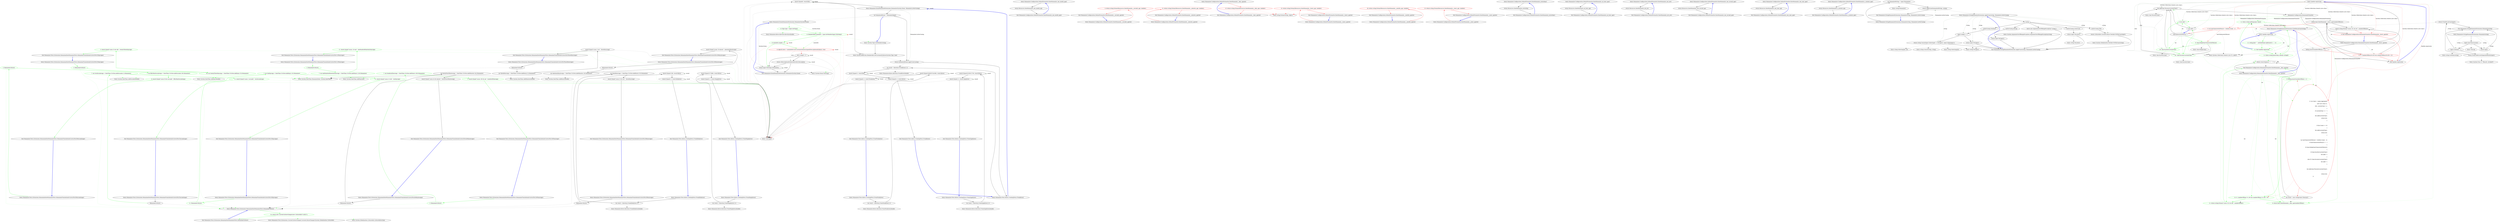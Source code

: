 digraph  {
d27 [cluster="Humanizer.Tests.Extensions.RomanianDateHumanizeTests.RomanianTranslationIsCorrectFor2SecondsAgo()", color=green, community=0, label="7: var twoSecondsAgo = DateTime.UtcNow.AddSeconds(-2).Humanize()", span="58-58"];
d26 [cluster="Humanizer.Tests.Extensions.RomanianDateHumanizeTests.RomanianTranslationIsCorrectFor2SecondsAgo()", label="RomanianCulture()", span="56-56"];
d28 [cluster="Humanizer.Tests.Extensions.RomanianDateHumanizeTests.RomanianTranslationIsCorrectFor2SecondsAgo()", color=green, community=0, label="11: Assert.Equal(''acum 2 secunde'', twoSecondsAgo)", span="60-60"];
d30 [cluster="System.DateTime.AddSeconds(double)", label="Entry System.DateTime.AddSeconds(double)", span="0-0"];
d7 [cluster="System.DateTime.Humanize(bool, System.DateTime?)", label="Entry System.DateTime.Humanize(bool, System.DateTime?)", span="21-21"];
d29 [cluster="Humanizer.Tests.Extensions.RomanianDateHumanizeTests.RomanianTranslationIsCorrectFor2SecondsAgo()", label="Exit Humanizer.Tests.Extensions.RomanianDateHumanizeTests.RomanianTranslationIsCorrectFor2SecondsAgo()", span="54-54"];
d8 [cluster="Unk.Equal", label="Entry Unk.Equal", span=""];
d32 [cluster="Humanizer.Tests.Extensions.RomanianDateHumanizeTests.RomanianTranslationIsCorrectFor59SecondsAgo()", color=green, community=0, label="2: RomanianCulture()", span="67-67"];
d31 [cluster="Humanizer.Tests.Extensions.RomanianDateHumanizeTests.RomanianTranslationIsCorrectFor59SecondsAgo()", label="Entry Humanizer.Tests.Extensions.RomanianDateHumanizeTests.RomanianTranslationIsCorrectFor59SecondsAgo()", span="65-65"];
d33 [cluster="Humanizer.Tests.Extensions.RomanianDateHumanizeTests.RomanianTranslationIsCorrectFor59SecondsAgo()", color=green, community=0, label="7: var fiftyNineSecondsAgo = DateTime.UtcNow.AddSeconds(-59).Humanize()", span="69-69"];
d5 [cluster="Humanizer.Tests.Extensions.RomanianDateHumanizeTests.RomanianCulture()", label="Entry Humanizer.Tests.Extensions.RomanianDateHumanizeTests.RomanianCulture()", span="119-119"];
d34 [cluster="Humanizer.Tests.Extensions.RomanianDateHumanizeTests.RomanianTranslationIsCorrectFor59SecondsAgo()", color=green, community=0, label="6: Assert.Equal(''acum 59 de secunde'', fiftyNineSecondsAgo)", span="71-71"];
d35 [cluster="Humanizer.Tests.Extensions.RomanianDateHumanizeTests.RomanianTranslationIsCorrectFor59SecondsAgo()", label="Exit Humanizer.Tests.Extensions.RomanianDateHumanizeTests.RomanianTranslationIsCorrectFor59SecondsAgo()", span="65-65"];
d37 [cluster="Humanizer.Tests.Extensions.RomanianDateHumanizeTests.RomanianTranslationIsCorrectFor10DaysAgo()", color=green, community=0, label="11: RomanianCulture()", span="78-78"];
d36 [cluster="Humanizer.Tests.Extensions.RomanianDateHumanizeTests.RomanianTranslationIsCorrectFor10DaysAgo()", label="Entry Humanizer.Tests.Extensions.RomanianDateHumanizeTests.RomanianTranslationIsCorrectFor10DaysAgo()", span="76-76"];
d38 [cluster="Humanizer.Tests.Extensions.RomanianDateHumanizeTests.RomanianTranslationIsCorrectFor10DaysAgo()", color=green, community=0, label="7: var tenDaysAgo = DateTime.UtcNow.AddDays(-10).Humanize()", span="80-80"];
d39 [cluster="Humanizer.Tests.Extensions.RomanianDateHumanizeTests.RomanianTranslationIsCorrectFor10DaysAgo()", color=green, community=0, label="11: Assert.Equal(''acum 10 zile'', tenDaysAgo)", span="82-82"];
d41 [cluster="System.DateTime.AddDays(double)", label="Entry System.DateTime.AddDays(double)", span="0-0"];
d40 [cluster="Humanizer.Tests.Extensions.RomanianDateHumanizeTests.RomanianTranslationIsCorrectFor10DaysAgo()", label="Exit Humanizer.Tests.Extensions.RomanianDateHumanizeTests.RomanianTranslationIsCorrectFor10DaysAgo()", span="76-76"];
d43 [cluster="Humanizer.Tests.Extensions.RomanianDateHumanizeTests.RomanianTranslationIsCorrectFor23DaysAgo()", color=green, community=0, label="2: RomanianCulture()", span="89-89"];
d42 [cluster="Humanizer.Tests.Extensions.RomanianDateHumanizeTests.RomanianTranslationIsCorrectFor23DaysAgo()", label="Entry Humanizer.Tests.Extensions.RomanianDateHumanizeTests.RomanianTranslationIsCorrectFor23DaysAgo()", span="87-87"];
d44 [cluster="Humanizer.Tests.Extensions.RomanianDateHumanizeTests.RomanianTranslationIsCorrectFor23DaysAgo()", color=green, community=0, label="16: var twentyThreeDaysAgo = DateTime.UtcNow.AddDays(-23).Humanize()", span="91-91"];
d45 [cluster="Humanizer.Tests.Extensions.RomanianDateHumanizeTests.RomanianTranslationIsCorrectFor23DaysAgo()", color=green, community=0, label="2: Assert.Equal(''acum 23 de zile'', twentyThreeDaysAgo)", span="93-93"];
d46 [cluster="Humanizer.Tests.Extensions.RomanianDateHumanizeTests.RomanianTranslationIsCorrectFor23DaysAgo()", label="Exit Humanizer.Tests.Extensions.RomanianDateHumanizeTests.RomanianTranslationIsCorrectFor23DaysAgo()", span="87-87"];
d48 [cluster="Humanizer.Tests.Extensions.RomanianDateHumanizeTests.RomanianTranslationIsCorrectFor119YearsAgo()", color=green, community=0, label="2: RomanianCulture()", span="100-100"];
d47 [cluster="Humanizer.Tests.Extensions.RomanianDateHumanizeTests.RomanianTranslationIsCorrectFor119YearsAgo()", label="Entry Humanizer.Tests.Extensions.RomanianDateHumanizeTests.RomanianTranslationIsCorrectFor119YearsAgo()", span="98-98"];
d49 [cluster="Humanizer.Tests.Extensions.RomanianDateHumanizeTests.RomanianTranslationIsCorrectFor119YearsAgo()", color=green, community=0, label="7: var oneHundredNineteenYearsAgo = DateTime.UtcNow.AddYears(-119).Humanize()", span="102-102"];
d50 [cluster="Humanizer.Tests.Extensions.RomanianDateHumanizeTests.RomanianTranslationIsCorrectFor119YearsAgo()", color=green, community=0, label="11: Assert.Equal(''acum 119 ani'', oneHundredNineteenYearsAgo)", span="104-104"];
d52 [cluster="System.DateTime.AddYears(int)", label="Entry System.DateTime.AddYears(int)", span="0-0"];
d51 [cluster="Humanizer.Tests.Extensions.RomanianDateHumanizeTests.RomanianTranslationIsCorrectFor119YearsAgo()", label="Exit Humanizer.Tests.Extensions.RomanianDateHumanizeTests.RomanianTranslationIsCorrectFor119YearsAgo()", span="98-98"];
d54 [cluster="Humanizer.Tests.Extensions.RomanianDateHumanizeTests.RomanianTranslationIsCorrectFor100YearsAgo()", color=green, community=0, label="2: RomanianCulture()", span="111-111"];
d53 [cluster="Humanizer.Tests.Extensions.RomanianDateHumanizeTests.RomanianTranslationIsCorrectFor100YearsAgo()", label="Entry Humanizer.Tests.Extensions.RomanianDateHumanizeTests.RomanianTranslationIsCorrectFor100YearsAgo()", span="109-109"];
d55 [cluster="Humanizer.Tests.Extensions.RomanianDateHumanizeTests.RomanianTranslationIsCorrectFor100YearsAgo()", color=green, community=0, label="7: var hunderedYearsAgo = DateTime.UtcNow.AddYears(-100).Humanize()", span="113-113"];
d56 [cluster="Humanizer.Tests.Extensions.RomanianDateHumanizeTests.RomanianTranslationIsCorrectFor100YearsAgo()", color=green, community=0, label="2: Assert.Equal(''acum 100 de ani'', hunderedYearsAgo)", span="115-115"];
d57 [cluster="Humanizer.Tests.Extensions.RomanianDateHumanizeTests.RomanianTranslationIsCorrectFor100YearsAgo()", label="Exit Humanizer.Tests.Extensions.RomanianDateHumanizeTests.RomanianTranslationIsCorrectFor100YearsAgo()", span="109-109"];
d58 [cluster="Humanizer.Tests.Extensions.RomanianDateHumanizeTests.RomanianCulture()", color=green, community=0, label="14: return new CurrentCultureChanger(new CultureInfo(''ro-RO''));", span="121-121"];
d59 [cluster="Humanizer.Tests.Extensions.RomanianDateHumanizeTests.RomanianCulture()", label="Exit Humanizer.Tests.Extensions.RomanianDateHumanizeTests.RomanianCulture()", span="119-119"];
d60 [cluster="Humanizer.Tests.Extensions.CurrentCultureChanger.CurrentCultureChanger(System.Globalization.CultureInfo)", label="Entry Humanizer.Tests.Extensions.CurrentCultureChanger.CurrentCultureChanger(System.Globalization.CultureInfo)", span="14-14"];
d61 [cluster="System.Globalization.CultureInfo.CultureInfo(string)", label="Entry System.Globalization.CultureInfo.CultureInfo(string)", span="0-0"];
d25 [cluster="Humanizer.Tests.Extensions.RomanianDateHumanizeTests.RomanianTranslationIsCorrectFor2SecondsAgo()", label="Entry Humanizer.Tests.Extensions.RomanianDateHumanizeTests.RomanianTranslationIsCorrectFor2SecondsAgo()", span="54-54"];
d2 [cluster="Humanizer.Tests.Extensions.RomanianDateHumanizeTests.RomanianTranslationIsCorrectForThreeHoursAgo()", label="var threeHoursAgo = DateTime.UtcNow.AddHours(-3).Humanize()", span="14-14"];
d11 [cluster="Humanizer.Tests.Extensions.RomanianDateHumanizeTests.RomanianTranslationIsCorrectFor20HoursAgo()", label="var threeHoursAgo = DateTime.UtcNow.AddHours(-20).Humanize()", span="25-25"];
d16 [cluster="Humanizer.Tests.Extensions.RomanianDateHumanizeTests.RomanianTranslationIsCorrectFor19MinutesAgo()", label="var nineteenMinutesAgo = DateTime.UtcNow.AddMinutes(-19).Humanize()", span="36-36"];
d22 [cluster="Humanizer.Tests.Extensions.RomanianDateHumanizeTests.RomanianTranslationIsCorrectFor44MinutesAgo()", label="var fourtyFourMinutesAgo = DateTime.UtcNow.AddMinutes(-44).Humanize()", span="47-47"];
d3 [cluster="Humanizer.Tests.Extensions.RomanianDateHumanizeTests.RomanianTranslationIsCorrectForThreeHoursAgo()", label="Assert.Equal(''acum 3 ore'', threeHoursAgo)", span="16-16"];
d12 [cluster="Humanizer.Tests.Extensions.RomanianDateHumanizeTests.RomanianTranslationIsCorrectFor20HoursAgo()", label="Assert.Equal(''acum 20 de ore'', threeHoursAgo)", span="27-27"];
d17 [cluster="Humanizer.Tests.Extensions.RomanianDateHumanizeTests.RomanianTranslationIsCorrectFor19MinutesAgo()", label="Assert.Equal(''acum 19 minute'', nineteenMinutesAgo)", span="38-38"];
d23 [cluster="Humanizer.Tests.Extensions.RomanianDateHumanizeTests.RomanianTranslationIsCorrectFor44MinutesAgo()", label="Assert.Equal(''acum 44 de minute'', fourtyFourMinutesAgo)", span="49-49"];
d1 [cluster="Humanizer.Tests.Extensions.RomanianDateHumanizeTests.RomanianTranslationIsCorrectForThreeHoursAgo()", label="RomanianCulture()", span="12-12"];
d10 [cluster="Humanizer.Tests.Extensions.RomanianDateHumanizeTests.RomanianTranslationIsCorrectFor20HoursAgo()", label="RomanianCulture()", span="23-23"];
d15 [cluster="Humanizer.Tests.Extensions.RomanianDateHumanizeTests.RomanianTranslationIsCorrectFor19MinutesAgo()", label="RomanianCulture()", span="34-34"];
d21 [cluster="Humanizer.Tests.Extensions.RomanianDateHumanizeTests.RomanianTranslationIsCorrectFor44MinutesAgo()", label="RomanianCulture()", span="45-45"];
d6 [cluster="System.DateTime.AddHours(double)", label="Entry System.DateTime.AddHours(double)", span="0-0"];
d19 [cluster="System.DateTime.AddMinutes(double)", label="Entry System.DateTime.AddMinutes(double)", span="0-0"];
d4 [cluster="Humanizer.Tests.Extensions.RomanianDateHumanizeTests.RomanianTranslationIsCorrectForThreeHoursAgo()", label="Exit Humanizer.Tests.Extensions.RomanianDateHumanizeTests.RomanianTranslationIsCorrectForThreeHoursAgo()", span="10-10"];
d13 [cluster="Humanizer.Tests.Extensions.RomanianDateHumanizeTests.RomanianTranslationIsCorrectFor20HoursAgo()", label="Exit Humanizer.Tests.Extensions.RomanianDateHumanizeTests.RomanianTranslationIsCorrectFor20HoursAgo()", span="21-21"];
d18 [cluster="Humanizer.Tests.Extensions.RomanianDateHumanizeTests.RomanianTranslationIsCorrectFor19MinutesAgo()", label="Exit Humanizer.Tests.Extensions.RomanianDateHumanizeTests.RomanianTranslationIsCorrectFor19MinutesAgo()", span="32-32"];
d24 [cluster="Humanizer.Tests.Extensions.RomanianDateHumanizeTests.RomanianTranslationIsCorrectFor44MinutesAgo()", label="Exit Humanizer.Tests.Extensions.RomanianDateHumanizeTests.RomanianTranslationIsCorrectFor44MinutesAgo()", span="43-43"];
d0 [cluster="Humanizer.Tests.Extensions.RomanianDateHumanizeTests.RomanianTranslationIsCorrectForThreeHoursAgo()", label="Entry Humanizer.Tests.Extensions.RomanianDateHumanizeTests.RomanianTranslationIsCorrectForThreeHoursAgo()", span="10-10"];
d9 [cluster="Humanizer.Tests.Extensions.RomanianDateHumanizeTests.RomanianTranslationIsCorrectFor20HoursAgo()", label="Entry Humanizer.Tests.Extensions.RomanianDateHumanizeTests.RomanianTranslationIsCorrectFor20HoursAgo()", span="21-21"];
d14 [cluster="Humanizer.Tests.Extensions.RomanianDateHumanizeTests.RomanianTranslationIsCorrectFor19MinutesAgo()", label="Entry Humanizer.Tests.Extensions.RomanianDateHumanizeTests.RomanianTranslationIsCorrectFor19MinutesAgo()", span="32-32"];
d20 [cluster="Humanizer.Tests.Extensions.RomanianDateHumanizeTests.RomanianTranslationIsCorrectFor44MinutesAgo()", label="Entry Humanizer.Tests.Extensions.RomanianDateHumanizeTests.RomanianTranslationIsCorrectFor44MinutesAgo()", span="43-43"];
m0_28 [cluster="Humanizer.Configuration.DefaultFormatter.DateHumanize_one_month_ago()", file="DefaultFormatter.cs", label="Entry Humanizer.Configuration.DefaultFormatter.DateHumanize_one_month_ago()", span="51-51"];
m0_29 [cluster="Humanizer.Configuration.DefaultFormatter.DateHumanize_one_month_ago()", file="DefaultFormatter.cs", label="return Resources.DateHumanize_one_month_ago;", span="53-53"];
m0_30 [cluster="Humanizer.Configuration.DefaultFormatter.DateHumanize_one_month_ago()", file="DefaultFormatter.cs", label="Exit Humanizer.Configuration.DefaultFormatter.DateHumanize_one_month_ago()", span="51-51"];
m0_0 [cluster="Humanizer.Configuration.DefaultFormatter.DateHumanize__days_ago(int)", file="DefaultFormatter.cs", label="Entry Humanizer.Configuration.DefaultFormatter.DateHumanize__days_ago(int)", span="6-6"];
m0_1 [cluster="Humanizer.Configuration.DefaultFormatter.DateHumanize__days_ago(int)", color=red, community=0, file="DefaultFormatter.cs", label="12: return string.Format(Resources.DateHumanize__days_ago, number);", span="8-8"];
m0_2 [cluster="Humanizer.Configuration.DefaultFormatter.DateHumanize__days_ago(int)", file="DefaultFormatter.cs", label="Exit Humanizer.Configuration.DefaultFormatter.DateHumanize__days_ago(int)", span="6-6"];
m0_13 [cluster="Humanizer.Configuration.DefaultFormatter.DateHumanize__seconds_ago(int)", file="DefaultFormatter.cs", label="Entry Humanizer.Configuration.DefaultFormatter.DateHumanize__seconds_ago(int)", span="26-26"];
m0_14 [cluster="Humanizer.Configuration.DefaultFormatter.DateHumanize__seconds_ago(int)", color=red, community=0, file="DefaultFormatter.cs", label="3: return string.Format(Resources.DateHumanize__seconds_ago, number);", span="28-28"];
m0_15 [cluster="Humanizer.Configuration.DefaultFormatter.DateHumanize__seconds_ago(int)", file="DefaultFormatter.cs", label="Exit Humanizer.Configuration.DefaultFormatter.DateHumanize__seconds_ago(int)", span="26-26"];
m0_7 [cluster="Humanizer.Configuration.DefaultFormatter.DateHumanize__minutes_ago(int)", file="DefaultFormatter.cs", label="Entry Humanizer.Configuration.DefaultFormatter.DateHumanize__minutes_ago(int)", span="16-16"];
m0_8 [cluster="Humanizer.Configuration.DefaultFormatter.DateHumanize__minutes_ago(int)", color=red, community=0, file="DefaultFormatter.cs", label="12: return string.Format(Resources.DateHumanize__minutes_ago, number);", span="18-18"];
m0_9 [cluster="Humanizer.Configuration.DefaultFormatter.DateHumanize__minutes_ago(int)", file="DefaultFormatter.cs", label="Exit Humanizer.Configuration.DefaultFormatter.DateHumanize__minutes_ago(int)", span="16-16"];
m0_4 [cluster="Humanizer.Configuration.DefaultFormatter.DateHumanize__hours_ago(int)", file="DefaultFormatter.cs", label="Entry Humanizer.Configuration.DefaultFormatter.DateHumanize__hours_ago(int)", span="11-11"];
m0_5 [cluster="Humanizer.Configuration.DefaultFormatter.DateHumanize__hours_ago(int)", color=red, community=0, file="DefaultFormatter.cs", label="15: return string.Format(Resources.DateHumanize__hours_ago, number);", span="13-13"];
m0_6 [cluster="Humanizer.Configuration.DefaultFormatter.DateHumanize__hours_ago(int)", file="DefaultFormatter.cs", label="Exit Humanizer.Configuration.DefaultFormatter.DateHumanize__hours_ago(int)", span="11-11"];
m0_37 [cluster="Humanizer.Configuration.DefaultFormatter.DateHumanize_yesterday()", file="DefaultFormatter.cs", label="Entry Humanizer.Configuration.DefaultFormatter.DateHumanize_yesterday()", span="66-66"];
m0_38 [cluster="Humanizer.Configuration.DefaultFormatter.DateHumanize_yesterday()", file="DefaultFormatter.cs", label="return Resources.DateHumanize_yesterday;", span="68-68"];
m0_39 [cluster="Humanizer.Configuration.DefaultFormatter.DateHumanize_yesterday()", file="DefaultFormatter.cs", label="Exit Humanizer.Configuration.DefaultFormatter.DateHumanize_yesterday()", span="66-66"];
m0_10 [cluster="Humanizer.Configuration.DefaultFormatter.DateHumanize__months_ago(int)", file="DefaultFormatter.cs", label="Entry Humanizer.Configuration.DefaultFormatter.DateHumanize__months_ago(int)", span="21-21"];
m0_11 [cluster="Humanizer.Configuration.DefaultFormatter.DateHumanize__months_ago(int)", color=red, community=0, file="DefaultFormatter.cs", label="16: return string.Format(Resources.DateHumanize__months_ago, number);", span="23-23"];
m0_12 [cluster="Humanizer.Configuration.DefaultFormatter.DateHumanize__months_ago(int)", file="DefaultFormatter.cs", label="Exit Humanizer.Configuration.DefaultFormatter.DateHumanize__months_ago(int)", span="21-21"];
m0_22 [cluster="Humanizer.Configuration.DefaultFormatter.DateHumanize_an_hour_ago()", file="DefaultFormatter.cs", label="Entry Humanizer.Configuration.DefaultFormatter.DateHumanize_an_hour_ago()", span="41-41"];
m0_23 [cluster="Humanizer.Configuration.DefaultFormatter.DateHumanize_an_hour_ago()", file="DefaultFormatter.cs", label="return Resources.DateHumanize_an_hour_ago;", span="43-43"];
m0_24 [cluster="Humanizer.Configuration.DefaultFormatter.DateHumanize_an_hour_ago()", file="DefaultFormatter.cs", label="Exit Humanizer.Configuration.DefaultFormatter.DateHumanize_an_hour_ago()", span="41-41"];
m0_25 [cluster="Humanizer.Configuration.DefaultFormatter.DateHumanize_not_yet()", file="DefaultFormatter.cs", label="Entry Humanizer.Configuration.DefaultFormatter.DateHumanize_not_yet()", span="46-46"];
m0_26 [cluster="Humanizer.Configuration.DefaultFormatter.DateHumanize_not_yet()", file="DefaultFormatter.cs", label="return Resources.DateHumanize_not_yet;", span="48-48"];
m0_27 [cluster="Humanizer.Configuration.DefaultFormatter.DateHumanize_not_yet()", file="DefaultFormatter.cs", label="Exit Humanizer.Configuration.DefaultFormatter.DateHumanize_not_yet()", span="46-46"];
m0_16 [cluster="Humanizer.Configuration.DefaultFormatter.DateHumanize__years_ago(int)", file="DefaultFormatter.cs", label="Entry Humanizer.Configuration.DefaultFormatter.DateHumanize__years_ago(int)", span="31-31"];
m0_17 [cluster="Humanizer.Configuration.DefaultFormatter.DateHumanize__years_ago(int)", color=red, community=0, file="DefaultFormatter.cs", label="15: return string.Format(Resources.DateHumanize__years_ago, number);", span="33-33"];
m0_18 [cluster="Humanizer.Configuration.DefaultFormatter.DateHumanize__years_ago(int)", file="DefaultFormatter.cs", label="Exit Humanizer.Configuration.DefaultFormatter.DateHumanize__years_ago(int)", span="31-31"];
m0_31 [cluster="Humanizer.Configuration.DefaultFormatter.DateHumanize_one_second_ago()", file="DefaultFormatter.cs", label="Entry Humanizer.Configuration.DefaultFormatter.DateHumanize_one_second_ago()", span="56-56"];
m0_32 [cluster="Humanizer.Configuration.DefaultFormatter.DateHumanize_one_second_ago()", file="DefaultFormatter.cs", label="return Resources.DateHumanize_one_second_ago;", span="58-58"];
m0_33 [cluster="Humanizer.Configuration.DefaultFormatter.DateHumanize_one_second_ago()", file="DefaultFormatter.cs", label="Exit Humanizer.Configuration.DefaultFormatter.DateHumanize_one_second_ago()", span="56-56"];
m0_3 [cluster="string.Format(string, object)", file="DefaultFormatter.cs", label="Entry string.Format(string, object)", span="0-0"];
m0_34 [cluster="Humanizer.Configuration.DefaultFormatter.DateHumanize_one_year_ago()", file="DefaultFormatter.cs", label="Entry Humanizer.Configuration.DefaultFormatter.DateHumanize_one_year_ago()", span="61-61"];
m0_35 [cluster="Humanizer.Configuration.DefaultFormatter.DateHumanize_one_year_ago()", file="DefaultFormatter.cs", label="return Resources.DateHumanize_one_year_ago;", span="63-63"];
m0_36 [cluster="Humanizer.Configuration.DefaultFormatter.DateHumanize_one_year_ago()", file="DefaultFormatter.cs", label="Exit Humanizer.Configuration.DefaultFormatter.DateHumanize_one_year_ago()", span="61-61"];
m0_19 [cluster="Humanizer.Configuration.DefaultFormatter.DateHumanize_a_minute_ago()", file="DefaultFormatter.cs", label="Entry Humanizer.Configuration.DefaultFormatter.DateHumanize_a_minute_ago()", span="36-36"];
m0_20 [cluster="Humanizer.Configuration.DefaultFormatter.DateHumanize_a_minute_ago()", file="DefaultFormatter.cs", label="return Resources.DateHumanize_a_minute_ago;", span="38-38"];
m0_21 [cluster="Humanizer.Configuration.DefaultFormatter.DateHumanize_a_minute_ago()", file="DefaultFormatter.cs", label="Exit Humanizer.Configuration.DefaultFormatter.DateHumanize_a_minute_ago()", span="36-36"];
m1_13 [cluster="Humanizer.Tests.Bytes.CreatingTests.FromBits()", file="IFormatter.cs", label="Assert.Equal(8, result.Bits)", span="25-25"];
m1_23 [cluster="Humanizer.Tests.Bytes.CreatingTests.FromKilobytes()", file="IFormatter.cs", label="Entry Humanizer.Tests.Bytes.CreatingTests.FromKilobytes()", span="39-39"];
m1_24 [cluster="Humanizer.Tests.Bytes.CreatingTests.FromKilobytes()", file="IFormatter.cs", label="var result = ByteSize.FromKilobytes(1.5)", span="41-41"];
m1_25 [cluster="Humanizer.Tests.Bytes.CreatingTests.FromKilobytes()", file="IFormatter.cs", label="Assert.Equal(1536, result.Bytes)", span="43-43"];
m1_26 [cluster="Humanizer.Tests.Bytes.CreatingTests.FromKilobytes()", file="IFormatter.cs", label="Assert.Equal(1.5, result.Kilobytes)", span="44-44"];
m1_27 [cluster="Humanizer.Tests.Bytes.CreatingTests.FromKilobytes()", file="IFormatter.cs", label="Exit Humanizer.Tests.Bytes.CreatingTests.FromKilobytes()", span="39-39"];
m1_16 [cluster="Humanizer.EnumHumanizeExtensions.Humanize(System.Enum, Humanizer.LetterCasing)", file="IFormatter.cs", label="return humanizedEnum.ApplyCase(casing);", span="30-30"];
m1_29 [cluster="Humanizer.Tests.Bytes.CreatingTests.FromMegabytes()", file="IFormatter.cs", label="Entry Humanizer.Tests.Bytes.CreatingTests.FromMegabytes()", span="48-48"];
m1_30 [cluster="Humanizer.Tests.Bytes.CreatingTests.FromMegabytes()", file="IFormatter.cs", label="var result = ByteSize.FromMegabytes(1.5)", span="50-50"];
m1_31 [cluster="Humanizer.Tests.Bytes.CreatingTests.FromMegabytes()", file="IFormatter.cs", label="Assert.Equal(1572864, result.Bytes)", span="52-52"];
m1_32 [cluster="Humanizer.Tests.Bytes.CreatingTests.FromMegabytes()", file="IFormatter.cs", label="Assert.Equal(1.5, result.Megabytes)", span="53-53"];
m1_33 [cluster="Humanizer.Tests.Bytes.CreatingTests.FromMegabytes()", file="IFormatter.cs", label="Exit Humanizer.Tests.Bytes.CreatingTests.FromMegabytes()", span="48-48"];
m1_11 [cluster="System.Type.GetMember(string)", file="IFormatter.cs", label="Entry System.Type.GetMember(string)", span="0-0"];
m1_12 [cluster="System.Reflection.MemberInfo.GetCustomAttributes(System.Type, bool)", file="IFormatter.cs", label="Entry System.Reflection.MemberInfo.GetCustomAttributes(System.Type, bool)", span="0-0"];
m1_14 [cluster="Humanizer.EnumHumanizeExtensions.Humanize(System.Enum, Humanizer.LetterCasing)", file="IFormatter.cs", label="Entry Humanizer.EnumHumanizeExtensions.Humanize(System.Enum, Humanizer.LetterCasing)", span="26-26"];
m1_15 [cluster="Humanizer.EnumHumanizeExtensions.Humanize(System.Enum, Humanizer.LetterCasing)", file="IFormatter.cs", label="var humanizedEnum = Humanize(input)", span="28-28"];
m1_9 [cluster="Humanizer.Bytes.ByteSize.ByteSize(double)", file="IFormatter.cs", label="Entry Humanizer.Bytes.ByteSize.ByteSize(double)", span="80-80"];
m1_0 [cluster="Humanizer.EnumHumanizeExtensions.Humanize(System.Enum)", file="IFormatter.cs", label="Entry Humanizer.EnumHumanizeExtensions.Humanize(System.Enum)", span="8-8"];
m1_1 [cluster="Humanizer.EnumHumanizeExtensions.Humanize(System.Enum)", color=green, community=0, file="IFormatter.cs", label="8: Type type = input.GetType()", span="10-10"];
m1_2 [cluster="Humanizer.EnumHumanizeExtensions.Humanize(System.Enum)", color=green, community=0, file="IFormatter.cs", label="8: MemberInfo[] memInfo = type.GetMember(input.ToString())", span="11-11"];
m1_3 [cluster="Humanizer.EnumHumanizeExtensions.Humanize(System.Enum)", color=green, community=0, file="IFormatter.cs", label="8: memInfo.Length > 0", span="13-13"];
m1_4 [cluster="Humanizer.EnumHumanizeExtensions.Humanize(System.Enum)", color=red, community=0, file="IFormatter.cs", label="8: object[] attrs = memInfo[0].GetCustomAttributes(typeof(DescriptionAttribute), true)", span="15-15"];
m1_5 [cluster="Humanizer.EnumHumanizeExtensions.Humanize(System.Enum)", file="IFormatter.cs", label="attrs.Length > 0", span="17-17"];
m1_6 [cluster="Humanizer.EnumHumanizeExtensions.Humanize(System.Enum)", file="IFormatter.cs", label="return ((DescriptionAttribute)attrs[0]).Description;", span="19-19"];
m1_7 [cluster="Humanizer.EnumHumanizeExtensions.Humanize(System.Enum)", file="IFormatter.cs", label="return input.ToString().Humanize();", span="23-23"];
m1_8 [cluster="Humanizer.EnumHumanizeExtensions.Humanize(System.Enum)", file="IFormatter.cs", label="Exit Humanizer.EnumHumanizeExtensions.Humanize(System.Enum)", span="8-8"];
m1_34 [cluster="Humanizer.Bytes.ByteSize.FromMegabytes(double)", file="IFormatter.cs", label="Entry Humanizer.Bytes.ByteSize.FromMegabytes(double)", span="108-108"];
m1_22 [cluster="Humanizer.Bytes.ByteSize.FromBytes(double)", file="IFormatter.cs", label="Entry Humanizer.Bytes.ByteSize.FromBytes(double)", span="98-98"];
m1_18 [cluster="Humanizer.Tests.Bytes.CreatingTests.FromBytes()", file="IFormatter.cs", label="var result = ByteSize.FromBytes(1.5)", span="32-32"];
m1_10 [cluster="System.Enum.ToString()", file="IFormatter.cs", label="Entry System.Enum.ToString()", span="0-0"];
m1_17 [cluster="Humanizer.Tests.Bytes.CreatingTests.FromBytes()", file="IFormatter.cs", label="Entry Humanizer.Tests.Bytes.CreatingTests.FromBytes()", span="30-30"];
m1_46 [cluster="Humanizer.Bytes.ByteSize.FromTerabytes(double)", file="IFormatter.cs", label="Entry Humanizer.Bytes.ByteSize.FromTerabytes(double)", span="118-118"];
m1_40 [cluster="Humanizer.Bytes.ByteSize.FromGigabytes(double)", file="IFormatter.cs", label="Entry Humanizer.Bytes.ByteSize.FromGigabytes(double)", span="113-113"];
m1_19 [cluster="Humanizer.Tests.Bytes.CreatingTests.FromBytes()", file="IFormatter.cs", label="Assert.Equal(12, result.Bits)", span="34-34"];
m1_20 [cluster="Humanizer.Tests.Bytes.CreatingTests.FromBytes()", file="IFormatter.cs", label="Assert.Equal(1.5, result.Bytes)", span="35-35"];
m1_21 [cluster="Humanizer.Tests.Bytes.CreatingTests.FromBytes()", file="IFormatter.cs", label="Exit Humanizer.Tests.Bytes.CreatingTests.FromBytes()", span="30-30"];
m1_28 [cluster="Humanizer.Bytes.ByteSize.FromKilobytes(double)", file="IFormatter.cs", label="Entry Humanizer.Bytes.ByteSize.FromKilobytes(double)", span="103-103"];
m1_41 [cluster="Humanizer.Tests.Bytes.CreatingTests.FromTerabytes()", file="IFormatter.cs", label="Entry Humanizer.Tests.Bytes.CreatingTests.FromTerabytes()", span="66-66"];
m1_42 [cluster="Humanizer.Tests.Bytes.CreatingTests.FromTerabytes()", file="IFormatter.cs", label="var result = ByteSize.FromTerabytes(1.5)", span="68-68"];
m1_43 [cluster="Humanizer.Tests.Bytes.CreatingTests.FromTerabytes()", file="IFormatter.cs", label="Assert.Equal(1649267441664, result.Bytes)", span="70-70"];
m1_44 [cluster="Humanizer.Tests.Bytes.CreatingTests.FromTerabytes()", file="IFormatter.cs", label="Assert.Equal(1.5, result.Terabytes)", span="71-71"];
m1_45 [cluster="Humanizer.Tests.Bytes.CreatingTests.FromTerabytes()", file="IFormatter.cs", label="Exit Humanizer.Tests.Bytes.CreatingTests.FromTerabytes()", span="66-66"];
m1_35 [cluster="Humanizer.Tests.Bytes.CreatingTests.FromGigabytes()", file="IFormatter.cs", label="Entry Humanizer.Tests.Bytes.CreatingTests.FromGigabytes()", span="57-57"];
m1_36 [cluster="Humanizer.Tests.Bytes.CreatingTests.FromGigabytes()", file="IFormatter.cs", label="var result = ByteSize.FromGigabytes(1.5)", span="59-59"];
m1_37 [cluster="Humanizer.Tests.Bytes.CreatingTests.FromGigabytes()", file="IFormatter.cs", label="Assert.Equal(1610612736, result.Bytes)", span="61-61"];
m1_38 [cluster="Humanizer.Tests.Bytes.CreatingTests.FromGigabytes()", file="IFormatter.cs", label="Assert.Equal(1.5, result.Gigabytes)", span="62-62"];
m1_39 [cluster="Humanizer.Tests.Bytes.CreatingTests.FromGigabytes()", file="IFormatter.cs", label="Exit Humanizer.Tests.Bytes.CreatingTests.FromGigabytes()", span="57-57"];
m2_51 [cluster="string.Humanize()", file="RomanianFormatter.cs", label="Entry string.Humanize()", span="49-49"];
m2_15 [cluster="lambda expression", file="RomanianFormatter.cs", label="Entry lambda expression", span="14-43"];
m2_10 [cluster="Humanizer.Configuration.RomanianFormatter.DateHumanize__days_ago(int)", color=green, community=0, file="RomanianFormatter.cs", label="0: Debug.Assert(numberOfDays > 1)", span="20-20"];
m2_44 [cluster="Unk.Any", file="RomanianFormatter.cs", label="Entry Unk.Any", span=""];
m2_45 [cluster="string.Contains(string)", file="RomanianFormatter.cs", label="Entry string.Contains(string)", span="0-0"];
m2_29 [cluster="lambda expression", file="RomanianFormatter.cs", label="list.Add(char.ToLower(currentChar))", span="40-40"];
m2_35 [cluster="char.IsLower(char)", file="RomanianFormatter.cs", label="Entry char.IsLower(char)", span="0-0"];
m2_33 [cluster="char.IsDigit(char)", file="RomanianFormatter.cs", label="Entry char.IsDigit(char)", span="0-0"];
m2_8 [cluster="Humanizer.StringHumanizeExtensions.FromPascalCase(string)", file="RomanianFormatter.cs", label="return result.Replace('' i '', '' I '');", span="46-46"];
m2_14 [cluster="Humanizer.Configuration.RomanianFormatter.DateHumanize__days_ago(int)", file="RomanianFormatter.cs", label="Exit Humanizer.Configuration.RomanianFormatter.DateHumanize__days_ago(int)", span="18-18"];
m2_0 [cluster="lambda expression", file="RomanianFormatter.cs", label="Entry lambda expression", span="9-9"];
m2_1 [cluster="lambda expression", color=green, community=0, file="RomanianFormatter.cs", label="11: string.Join('' '', methodName.Split(new[] { '_' }))", span="9-9"];
m2_2 [cluster="lambda expression", color=green, community=0, file="RomanianFormatter.cs", label="11: Exit lambda expression", span="9-9"];
m2_3 [cluster="string.Split(params char[])", color=green, community=0, file="RomanianFormatter.cs", label="11: Entry string.Split(params char[])", span="0-0"];
m2_4 [cluster="string.Join(string, params string[])", color=green, community=0, file="RomanianFormatter.cs", label="11: Entry string.Join(string, params string[])", span="0-0"];
m2_5 [cluster="Humanizer.StringHumanizeExtensions.FromPascalCase(string)", file="RomanianFormatter.cs", label="Entry Humanizer.StringHumanizeExtensions.FromPascalCase(string)", span="10-10"];
m2_46 [cluster="System.Func<T, TResult>.Invoke(T)", file="RomanianFormatter.cs", label="Entry System.Func<T, TResult>.Invoke(T)", span="0-0"];
m2_22 [cluster="lambda expression", color=red, community=0, file="RomanianFormatter.cs", label="0: var lastCharacterInTheList = list[list.Count - 1]", span="28-28"];
m2_68 [cluster="string.ToUpper()", file="RomanianFormatter.cs", label="Entry string.ToUpper()", span="0-0"];
m2_6 [cluster="Humanizer.StringHumanizeExtensions.FromPascalCase(string)", color=red, community=0, file="RomanianFormatter.cs", label="0: var chars = name.Aggregate(\r\n                new List<char>(),\r\n                (list, currentChar) =>\r\n                {\r\n                    if (currentChar == ' ')\r\n                    {\r\n                        list.Add(currentChar);\r\n                        return list;\r\n                    }\r\n\r\n                    if (list.Count == 0)\r\n                    {\r\n                        list.Add(currentChar);\r\n                        return list;\r\n                    }\r\n\r\n                    var lastCharacterInTheList = list[list.Count - 1];\r\n                    if (lastCharacterInTheList != ' ')\r\n                    {\r\n                        if (char.IsDigit(lastCharacterInTheList))\r\n                        {\r\n                            if (char.IsLetter(currentChar))\r\n                                list.Add(' ');\r\n                        }\r\n                        else if (!char.IsLower(currentChar))\r\n                            list.Add(' ');\r\n                    }\r\n\r\n                    list.Add(char.ToLower(currentChar));\r\n\r\n                    return list;\r\n                })", span="12-43"];
m2_13 [cluster="Humanizer.Configuration.RomanianFormatter.DateHumanize__days_ago(int)", color=green, community=0, file="RomanianFormatter.cs", label="11: return string.Format(''acum {0} de zile'', numberOfDays);", span="27-27"];
m2_12 [cluster="Humanizer.Configuration.RomanianFormatter.DateHumanize__days_ago(int)", color=green, community=0, file="RomanianFormatter.cs", label="0: return base.DateHumanize__days_ago(numberOfDays);", span="24-24"];
m2_11 [cluster="Humanizer.Configuration.RomanianFormatter.DateHumanize__days_ago(int)", color=green, community=0, file="RomanianFormatter.cs", label="0: 0 < numberOfDays % 100 && numberOfDays % 100 < 20", span="22-22"];
m2_69 [cluster="string.Substring(int, int)", file="RomanianFormatter.cs", label="Entry string.Substring(int, int)", span="0-0"];
m2_66 [cluster="System.Globalization.TextInfo.ToTitleCase(string)", file="RomanianFormatter.cs", label="Entry System.Globalization.TextInfo.ToTitleCase(string)", span="0-0"];
m2_23 [cluster="lambda expression", file="RomanianFormatter.cs", label="lastCharacterInTheList != ' '", span="29-29"];
m2_24 [cluster="lambda expression", color=green, community=0, file="RomanianFormatter.cs", label="0: char.IsDigit(lastCharacterInTheList)", span="31-31"];
m2_25 [cluster="lambda expression", color=green, community=0, file="RomanianFormatter.cs", label="16: char.IsLetter(currentChar)", span="33-33"];
m2_26 [cluster="lambda expression", color=green, community=0, file="RomanianFormatter.cs", label="0: list.Add(' ')", span="34-34"];
m2_27 [cluster="lambda expression", color=green, community=0, file="RomanianFormatter.cs", label="16: !char.IsLower(currentChar)", span="36-36"];
m2_28 [cluster="lambda expression", file="RomanianFormatter.cs", label="list.Add(' ')", span="37-37"];
m2_71 [cluster="string.Concat(string, string)", file="RomanianFormatter.cs", label="Entry string.Concat(string, string)", span="0-0"];
m2_37 [cluster="Humanizer.StringHumanizeExtensions.Humanize(string)", file="RomanianFormatter.cs", label="Entry Humanizer.StringHumanizeExtensions.Humanize(string)", span="49-49"];
m2_38 [cluster="Humanizer.StringHumanizeExtensions.Humanize(string)", file="RomanianFormatter.cs", label="!input.Any(Char.IsLower)", span="52-52"];
m2_39 [cluster="Humanizer.StringHumanizeExtensions.Humanize(string)", file="RomanianFormatter.cs", label="return input;", span="53-53"];
m2_40 [cluster="Humanizer.StringHumanizeExtensions.Humanize(string)", file="RomanianFormatter.cs", label="input.Contains(''_'')", span="55-55"];
m2_41 [cluster="Humanizer.StringHumanizeExtensions.Humanize(string)", file="RomanianFormatter.cs", label="return FromUnderscoreSeparatedWords(input);", span="56-56"];
m2_42 [cluster="Humanizer.StringHumanizeExtensions.Humanize(string)", file="RomanianFormatter.cs", label="return FromPascalCase(input);", span="58-58"];
m2_43 [cluster="Humanizer.StringHumanizeExtensions.Humanize(string)", file="RomanianFormatter.cs", label="Exit Humanizer.StringHumanizeExtensions.Humanize(string)", span="49-49"];
m2_34 [cluster="char.IsLetter(char)", file="RomanianFormatter.cs", label="Entry char.IsLetter(char)", span="0-0"];
m2_7 [cluster="Humanizer.StringHumanizeExtensions.FromPascalCase(string)", file="RomanianFormatter.cs", label="var result = new string(chars.ToArray())", span="45-45"];
m2_16 [cluster="Humanizer.Configuration.RomanianFormatter.DateHumanize__hours_ago(int)", file="RomanianFormatter.cs", label="Entry Humanizer.Configuration.RomanianFormatter.DateHumanize__hours_ago(int)", span="30-30"];
m2_17 [cluster="Humanizer.Configuration.RomanianFormatter.DateHumanize__hours_ago(int)", file="RomanianFormatter.cs", label="Debug.Assert(numberOfHours > 1)", span="32-32"];
m2_18 [cluster="Humanizer.Configuration.RomanianFormatter.DateHumanize__hours_ago(int)", color=red, community=0, file="RomanianFormatter.cs", label="0: 0 < numberOfHours%100 && numberOfHours%100 < 20", span="34-34"];
m2_19 [cluster="Humanizer.Configuration.RomanianFormatter.DateHumanize__hours_ago(int)", file="RomanianFormatter.cs", label="return base.DateHumanize__hours_ago(numberOfHours);", span="36-36"];
m2_20 [cluster="Humanizer.Configuration.RomanianFormatter.DateHumanize__hours_ago(int)", file="RomanianFormatter.cs", label="return string.Format(''acum {0} de ore'', numberOfHours);", span="39-39"];
m2_21 [cluster="Humanizer.Configuration.RomanianFormatter.DateHumanize__hours_ago(int)", color=red, community=0, file="RomanianFormatter.cs", label="0: Exit Humanizer.Configuration.RomanianFormatter.DateHumanize__hours_ago(int)", span="30-30"];
m2_30 [cluster="lambda expression", file="RomanianFormatter.cs", label="Humanizer.Configuration.RomanianFormatter", span=""];
m2_31 [cluster="lambda expression", file="RomanianFormatter.cs", label="Exit lambda expression", span="14-43"];
m2_72 [cluster="System.ArgumentOutOfRangeException.ArgumentOutOfRangeException(string)", file="RomanianFormatter.cs", label="Entry System.ArgumentOutOfRangeException.ArgumentOutOfRangeException(string)", span="0-0"];
m2_47 [cluster="Humanizer.StringHumanizeExtensions.Humanize(string, Humanizer.LetterCasing)", file="RomanianFormatter.cs", label="Entry Humanizer.StringHumanizeExtensions.Humanize(string, Humanizer.LetterCasing)", span="61-61"];
m2_48 [cluster="Humanizer.StringHumanizeExtensions.Humanize(string, Humanizer.LetterCasing)", file="RomanianFormatter.cs", label="var humanizedString = input.Humanize()", span="63-63"];
m2_49 [cluster="Humanizer.StringHumanizeExtensions.Humanize(string, Humanizer.LetterCasing)", file="RomanianFormatter.cs", label="return ApplyCase(humanizedString, casing);", span="65-65"];
m2_50 [cluster="Humanizer.StringHumanizeExtensions.Humanize(string, Humanizer.LetterCasing)", file="RomanianFormatter.cs", label="Exit Humanizer.StringHumanizeExtensions.Humanize(string, Humanizer.LetterCasing)", span="61-61"];
m2_36 [cluster="char.ToLower(char)", file="RomanianFormatter.cs", label="Entry char.ToLower(char)", span="0-0"];
m2_32 [cluster="System.Collections.Generic.List<T>.Add(T)", file="RomanianFormatter.cs", label="Entry System.Collections.Generic.List<T>.Add(T)", span="0-0"];
m2_52 [cluster="Humanizer.StringHumanizeExtensions.ApplyCase(string, Humanizer.LetterCasing)", file="RomanianFormatter.cs", label="Entry Humanizer.StringHumanizeExtensions.ApplyCase(string, Humanizer.LetterCasing)", span="68-68"];
m2_53 [cluster="Humanizer.StringHumanizeExtensions.ApplyCase(string, Humanizer.LetterCasing)", file="RomanianFormatter.cs", label=casing, span="70-70"];
m2_55 [cluster="Humanizer.StringHumanizeExtensions.ApplyCase(string, Humanizer.LetterCasing)", file="RomanianFormatter.cs", label="return CultureInfo.CurrentCulture.TextInfo.ToTitleCase(input);", span="73-73"];
m2_57 [cluster="Humanizer.StringHumanizeExtensions.ApplyCase(string, Humanizer.LetterCasing)", file="RomanianFormatter.cs", label="return input.ToLower();", span="76-76"];
m2_59 [cluster="Humanizer.StringHumanizeExtensions.ApplyCase(string, Humanizer.LetterCasing)", file="RomanianFormatter.cs", label="return input.ToUpper();", span="79-79"];
m2_61 [cluster="Humanizer.StringHumanizeExtensions.ApplyCase(string, Humanizer.LetterCasing)", file="RomanianFormatter.cs", label="input.Length >= 1", span="82-82"];
m2_62 [cluster="Humanizer.StringHumanizeExtensions.ApplyCase(string, Humanizer.LetterCasing)", file="RomanianFormatter.cs", label="return string.Concat(input.Substring(0, 1).ToUpper(), input.Substring(1));", span="83-83"];
m2_63 [cluster="Humanizer.StringHumanizeExtensions.ApplyCase(string, Humanizer.LetterCasing)", file="RomanianFormatter.cs", label="return input.ToUpper();", span="85-85"];
m2_54 [cluster="Humanizer.StringHumanizeExtensions.ApplyCase(string, Humanizer.LetterCasing)", file="RomanianFormatter.cs", label="LetterCasing.Title", span="72-72"];
m2_56 [cluster="Humanizer.StringHumanizeExtensions.ApplyCase(string, Humanizer.LetterCasing)", file="RomanianFormatter.cs", label="LetterCasing.LowerCase", span="75-75"];
m2_58 [cluster="Humanizer.StringHumanizeExtensions.ApplyCase(string, Humanizer.LetterCasing)", file="RomanianFormatter.cs", label="LetterCasing.AllCaps", span="78-78"];
m2_60 [cluster="Humanizer.StringHumanizeExtensions.ApplyCase(string, Humanizer.LetterCasing)", file="RomanianFormatter.cs", label="LetterCasing.Sentence", span="81-81"];
m2_64 [cluster="Humanizer.StringHumanizeExtensions.ApplyCase(string, Humanizer.LetterCasing)", file="RomanianFormatter.cs", label="throw new ArgumentOutOfRangeException(''casing'');", span="88-88"];
m2_65 [cluster="Humanizer.StringHumanizeExtensions.ApplyCase(string, Humanizer.LetterCasing)", file="RomanianFormatter.cs", label="Exit Humanizer.StringHumanizeExtensions.ApplyCase(string, Humanizer.LetterCasing)", span="68-68"];
m2_9 [cluster="Humanizer.Configuration.RomanianFormatter.DateHumanize__days_ago(int)", file="RomanianFormatter.cs", label="Entry Humanizer.Configuration.RomanianFormatter.DateHumanize__days_ago(int)", span="18-18"];
m2_67 [cluster="string.ToLower()", file="RomanianFormatter.cs", label="Entry string.ToLower()", span="0-0"];
m2_70 [cluster="string.Substring(int)", file="RomanianFormatter.cs", label="Entry string.Substring(int)", span="0-0"];
d27 -> d28  [color=green, key=0, style=solid];
d27 -> d30  [color=green, key=2, style=dotted];
d27 -> d7  [color=green, key=2, style=dotted];
d26 -> d27  [color=green, key=0, style=solid];
d26 -> d5  [key=2, style=dotted];
d28 -> d29  [color=green, key=0, style=solid];
d28 -> d8  [color=green, key=2, style=dotted];
d29 -> d25  [color=blue, key=0, style=bold];
d32 -> d33  [color=green, key=0, style=solid];
d32 -> d5  [color=green, key=2, style=dotted];
d31 -> d32  [color=green, key=0, style=solid];
d33 -> d34  [color=green, key=0, style=solid];
d33 -> d30  [color=green, key=2, style=dotted];
d33 -> d7  [color=green, key=2, style=dotted];
d5 -> d58  [color=green, key=0, style=solid];
d34 -> d35  [color=green, key=0, style=solid];
d34 -> d8  [color=green, key=2, style=dotted];
d35 -> d31  [color=blue, key=0, style=bold];
d37 -> d38  [color=green, key=0, style=solid];
d37 -> d5  [color=green, key=2, style=dotted];
d36 -> d37  [color=green, key=0, style=solid];
d38 -> d39  [color=green, key=0, style=solid];
d38 -> d41  [color=green, key=2, style=dotted];
d38 -> d7  [color=green, key=2, style=dotted];
d39 -> d40  [color=green, key=0, style=solid];
d39 -> d8  [color=green, key=2, style=dotted];
d40 -> d36  [color=blue, key=0, style=bold];
d43 -> d44  [color=green, key=0, style=solid];
d43 -> d5  [color=green, key=2, style=dotted];
d42 -> d43  [color=green, key=0, style=solid];
d44 -> d45  [color=green, key=0, style=solid];
d44 -> d41  [color=green, key=2, style=dotted];
d44 -> d7  [color=green, key=2, style=dotted];
d45 -> d46  [color=green, key=0, style=solid];
d45 -> d8  [color=green, key=2, style=dotted];
d46 -> d42  [color=blue, key=0, style=bold];
d48 -> d49  [color=green, key=0, style=solid];
d48 -> d5  [color=green, key=2, style=dotted];
d47 -> d48  [color=green, key=0, style=solid];
d49 -> d50  [color=green, key=0, style=solid];
d49 -> d52  [color=green, key=2, style=dotted];
d49 -> d7  [color=green, key=2, style=dotted];
d50 -> d51  [color=green, key=0, style=solid];
d50 -> d8  [color=green, key=2, style=dotted];
d51 -> d47  [color=blue, key=0, style=bold];
d54 -> d55  [color=green, key=0, style=solid];
d54 -> d5  [color=green, key=2, style=dotted];
d53 -> d54  [color=green, key=0, style=solid];
d55 -> d56  [color=green, key=0, style=solid];
d55 -> d52  [color=green, key=2, style=dotted];
d55 -> d7  [color=green, key=2, style=dotted];
d56 -> d57  [color=green, key=0, style=solid];
d56 -> d8  [color=green, key=2, style=dotted];
d57 -> d53  [color=blue, key=0, style=bold];
d58 -> d59  [color=green, key=0, style=solid];
d58 -> d60  [color=green, key=2, style=dotted];
d58 -> d61  [color=green, key=2, style=dotted];
d59 -> d5  [color=blue, key=0, style=bold];
d25 -> d26  [key=0, style=solid];
d2 -> d7  [key=2, style=dotted];
d2 -> d3  [key=0, style=solid];
d2 -> d6  [key=2, style=dotted];
d11 -> d7  [key=2, style=dotted];
d11 -> d12  [key=0, style=solid];
d11 -> d6  [key=2, style=dotted];
d16 -> d7  [key=2, style=dotted];
d16 -> d17  [key=0, style=solid];
d16 -> d19  [key=2, style=dotted];
d22 -> d7  [key=2, style=dotted];
d22 -> d23  [key=0, style=solid];
d22 -> d19  [key=2, style=dotted];
d3 -> d8  [key=2, style=dotted];
d3 -> d4  [key=0, style=solid];
d12 -> d8  [key=2, style=dotted];
d12 -> d13  [key=0, style=solid];
d17 -> d8  [key=2, style=dotted];
d17 -> d18  [key=0, style=solid];
d23 -> d8  [key=2, style=dotted];
d23 -> d24  [key=0, style=solid];
d1 -> d5  [key=2, style=dotted];
d1 -> d2  [key=0, style=solid];
d10 -> d5  [key=2, style=dotted];
d10 -> d11  [key=0, style=solid];
d15 -> d5  [key=2, style=dotted];
d15 -> d16  [key=0, style=solid];
d21 -> d5  [key=2, style=dotted];
d21 -> d22  [key=0, style=solid];
d4 -> d0  [color=blue, key=0, style=bold];
d13 -> d9  [color=blue, key=0, style=bold];
d18 -> d14  [color=blue, key=0, style=bold];
d24 -> d20  [color=blue, key=0, style=bold];
d0 -> d1  [key=0, style=solid];
d9 -> d10  [key=0, style=solid];
d14 -> d15  [key=0, style=solid];
d20 -> d21  [key=0, style=solid];
m0_28 -> m0_29  [key=0, style=solid];
m0_29 -> m0_30  [key=0, style=solid];
m0_30 -> m0_28  [color=blue, key=0, style=bold];
m0_0 -> m0_1  [color=red, key=0, style=solid];
m0_1 -> m0_2  [color=red, key=0, style=solid];
m0_1 -> m0_3  [color=red, key=2, style=dotted];
m0_2 -> m0_0  [color=blue, key=0, style=bold];
m0_13 -> m0_14  [color=red, key=0, style=solid];
m0_14 -> m0_15  [color=red, key=0, style=solid];
m0_14 -> m0_3  [color=red, key=2, style=dotted];
m0_15 -> m0_13  [color=blue, key=0, style=bold];
m0_7 -> m0_8  [color=red, key=0, style=solid];
m0_8 -> m0_9  [color=red, key=0, style=solid];
m0_8 -> m0_3  [color=red, key=2, style=dotted];
m0_9 -> m0_7  [color=blue, key=0, style=bold];
m0_4 -> m0_5  [color=red, key=0, style=solid];
m0_5 -> m0_6  [color=red, key=0, style=solid];
m0_5 -> m0_3  [color=red, key=2, style=dotted];
m0_6 -> m0_4  [color=blue, key=0, style=bold];
m0_37 -> m0_38  [key=0, style=solid];
m0_38 -> m0_39  [key=0, style=solid];
m0_39 -> m0_37  [color=blue, key=0, style=bold];
m0_10 -> m0_11  [color=red, key=0, style=solid];
m0_11 -> m0_12  [color=red, key=0, style=solid];
m0_11 -> m0_3  [color=red, key=2, style=dotted];
m0_12 -> m0_10  [color=blue, key=0, style=bold];
m0_22 -> m0_23  [key=0, style=solid];
m0_23 -> m0_24  [key=0, style=solid];
m0_24 -> m0_22  [color=blue, key=0, style=bold];
m0_25 -> m0_26  [key=0, style=solid];
m0_26 -> m0_27  [key=0, style=solid];
m0_27 -> m0_25  [color=blue, key=0, style=bold];
m0_16 -> m0_17  [color=red, key=0, style=solid];
m0_17 -> m0_18  [color=red, key=0, style=solid];
m0_17 -> m0_3  [color=red, key=2, style=dotted];
m0_18 -> m0_16  [color=blue, key=0, style=bold];
m0_31 -> m0_32  [key=0, style=solid];
m0_32 -> m0_33  [key=0, style=solid];
m0_33 -> m0_31  [color=blue, key=0, style=bold];
m0_34 -> m0_35  [key=0, style=solid];
m0_35 -> m0_36  [key=0, style=solid];
m0_36 -> m0_34  [color=blue, key=0, style=bold];
m0_19 -> m0_20  [key=0, style=solid];
m0_20 -> m0_21  [key=0, style=solid];
m0_21 -> m0_19  [color=blue, key=0, style=bold];
m1_13 -> m1_14  [key=0, style=solid];
m1_13 -> d8  [key=2, style=dotted];
m1_13 -> m1_13  [color=darkseagreen4, key=1, label=result, style=dashed];
m1_23 -> m1_24  [key=0, style=solid];
m1_24 -> m1_25  [key=0, style=solid];
m1_24 -> m1_28  [key=2, style=dotted];
m1_25 -> m1_26  [key=0, style=solid];
m1_25 -> d8  [key=2, style=dotted];
m1_25 -> m1_25  [color=darkseagreen4, key=1, label=result, style=dashed];
m1_26 -> m1_27  [key=0, style=solid];
m1_26 -> d8  [key=2, style=dotted];
m1_26 -> m1_26  [color=darkseagreen4, key=1, label=result, style=dashed];
m1_27 -> m1_23  [color=blue, key=0, style=bold];
m1_16 -> m1_17  [key=0, style=solid];
m1_16 -> m1_18  [key=2, style=dotted];
m1_29 -> m1_30  [key=0, style=solid];
m1_30 -> m1_31  [key=0, style=solid];
m1_30 -> m1_34  [key=2, style=dotted];
m1_31 -> m1_32  [key=0, style=solid];
m1_31 -> d8  [key=2, style=dotted];
m1_31 -> m1_31  [color=darkseagreen4, key=1, label=result, style=dashed];
m1_32 -> m1_33  [key=0, style=solid];
m1_32 -> d8  [key=2, style=dotted];
m1_32 -> m1_32  [color=darkseagreen4, key=1, label=result, style=dashed];
m1_33 -> m1_29  [color=blue, key=0, style=bold];
m1_11 -> m1_12  [key=0, style=solid];
m1_12 -> m1_13  [key=0, style=solid];
m1_12 -> m1_16  [key=2, style=dotted];
m1_14 -> m1_15  [key=0, style=solid];
m1_14 -> d8  [key=2, style=dotted];
m1_14 -> m1_14  [color=darkseagreen4, key=1, label=result, style=dashed];
m1_14 -> m1_16  [color=darkseagreen4, key=1, label="Humanizer.LetterCasing", style=dashed];
m1_15 -> m1_11  [color=blue, key=0, style=bold];
m1_15 -> m1_0  [key=2, style=dotted];
m1_15 -> m1_16  [key=0, style=solid];
m1_0 -> m1_1  [color=green, key=0, style=solid];
m1_0 -> m1_2  [color=green, key=1, label="System.Enum", style=dashed];
m1_0 -> m1_7  [color=darkseagreen4, key=1, label="System.Enum", style=dashed];
m1_1 -> m1_2  [color=green, key=0, style=solid];
m1_1 -> m1_9  [color=green, key=2, style=dotted];
m1_2 -> m1_3  [color=green, key=0, style=solid];
m1_2 -> d8  [color=red, key=2, style=dotted];
m1_2 -> m1_2  [color=red, key=1, label=result, style=dashed];
m1_2 -> m1_10  [color=green, key=2, style=dotted];
m1_2 -> m1_11  [color=green, key=2, style=dotted];
m1_2 -> m1_4  [color=green, key=1, label=memInfo, style=dashed];
m1_3 -> m1_4  [color=green, key=0, style=solid];
m1_3 -> d8  [color=red, key=2, style=dotted];
m1_3 -> m1_3  [color=red, key=1, label=result, style=dashed];
m1_3 -> m1_7  [color=green, key=0, style=solid];
m1_4 -> m1_5  [color=red, key=0, style=solid];
m1_4 -> d8  [color=red, key=2, style=dotted];
m1_4 -> m1_4  [color=red, key=1, label=result, style=dashed];
m1_4 -> m1_12  [key=2, style=dotted];
m1_4 -> m1_6  [color=darkseagreen4, key=1, label=attrs, style=dashed];
m1_5 -> m1_6  [key=0, style=solid];
m1_5 -> d8  [key=2, style=dotted];
m1_5 -> m1_5  [color=darkseagreen4, key=1, label=result, style=dashed];
m1_5 -> m1_7  [key=0, style=solid];
m1_6 -> m1_7  [key=0, style=solid];
m1_6 -> d8  [key=2, style=dotted];
m1_6 -> m1_6  [color=darkseagreen4, key=1, label=result, style=dashed];
m1_6 -> m1_8  [key=0, style=solid];
m1_7 -> m1_8  [key=0, style=solid];
m1_7 -> d8  [key=2, style=dotted];
m1_7 -> m1_7  [color=darkseagreen4, key=1, label=result, style=dashed];
m1_7 -> m1_10  [key=2, style=dotted];
m1_7 -> m1_13  [key=2, style=dotted];
m1_8 -> m1_0  [color=blue, key=0, style=bold];
m1_18 -> m1_19  [key=0, style=solid];
m1_18 -> m1_22  [key=2, style=dotted];
m1_17 -> m1_14  [color=blue, key=0, style=bold];
m1_17 -> m1_18  [key=0, style=solid];
m1_19 -> m1_20  [key=0, style=solid];
m1_19 -> d8  [key=2, style=dotted];
m1_19 -> m1_19  [color=darkseagreen4, key=1, label=result, style=dashed];
m1_20 -> m1_21  [key=0, style=solid];
m1_20 -> d8  [key=2, style=dotted];
m1_20 -> m1_20  [color=darkseagreen4, key=1, label=result, style=dashed];
m1_21 -> m1_17  [color=blue, key=0, style=bold];
m1_41 -> m1_42  [key=0, style=solid];
m1_42 -> m1_43  [key=0, style=solid];
m1_42 -> m1_46  [key=2, style=dotted];
m1_43 -> m1_44  [key=0, style=solid];
m1_43 -> d8  [key=2, style=dotted];
m1_43 -> m1_43  [color=darkseagreen4, key=1, label=result, style=dashed];
m1_44 -> m1_45  [key=0, style=solid];
m1_44 -> d8  [key=2, style=dotted];
m1_44 -> m1_44  [color=darkseagreen4, key=1, label=result, style=dashed];
m1_45 -> m1_41  [color=blue, key=0, style=bold];
m1_35 -> m1_36  [key=0, style=solid];
m1_36 -> m1_37  [key=0, style=solid];
m1_36 -> m1_40  [key=2, style=dotted];
m1_37 -> m1_38  [key=0, style=solid];
m1_37 -> d8  [key=2, style=dotted];
m1_37 -> m1_37  [color=darkseagreen4, key=1, label=result, style=dashed];
m1_38 -> m1_39  [key=0, style=solid];
m1_38 -> d8  [key=2, style=dotted];
m1_38 -> m1_38  [color=darkseagreen4, key=1, label=result, style=dashed];
m1_39 -> m1_35  [color=blue, key=0, style=bold];
m2_15 -> m2_16  [key=0, style=solid];
m2_15 -> m2_17  [color=darkseagreen4, key=1, label="System.Collections.Generic.List<char>", style=dashed];
m2_15 -> m2_18  [color=red, key=1, label="System.Collections.Generic.List<char>", style=dashed];
m2_15 -> m2_19  [color=darkseagreen4, key=1, label="System.Collections.Generic.List<char>", style=dashed];
m2_15 -> m2_20  [color=darkseagreen4, key=1, label="System.Collections.Generic.List<char>", style=dashed];
m2_15 -> m2_21  [color=red, key=1, label="System.Collections.Generic.List<char>", style=dashed];
m2_15 -> m2_22  [color=red, key=1, label="System.Collections.Generic.List<char>", style=dashed];
m2_15 -> m2_25  [color=darkseagreen4, key=1, label=char, style=dashed];
m2_15 -> m2_26  [color=darkseagreen4, key=1, label="System.Collections.Generic.List<char>", style=dashed];
m2_15 -> m2_27  [color=darkseagreen4, key=1, label=char, style=dashed];
m2_15 -> m2_28  [color=darkseagreen4, key=1, label="System.Collections.Generic.List<char>", style=dashed];
m2_15 -> m2_29  [color=darkseagreen4, key=1, label="System.Collections.Generic.List<char>", style=dashed];
m2_15 -> m2_30  [color=darkseagreen4, key=1, label="System.Collections.Generic.List<char>", style=dashed];
m2_10 -> m2_11  [color=green, key=0, style=solid];
m2_10 -> m2_6  [color=green, key=2, style=dotted];
m2_29 -> m2_30  [key=0, style=solid];
m2_29 -> m2_36  [key=2, style=dotted];
m2_29 -> m2_32  [key=2, style=dotted];
m2_8 -> m2_9  [key=0, style=solid];
m2_8 -> m2_14  [key=2, style=dotted];
m2_14 -> m2_9  [color=blue, key=0, style=bold];
m2_0 -> m2_1  [color=green, key=0, style=solid];
m2_0 -> m2_2  [color=green, key=1, label=int, style=dashed];
m2_0 -> m2_3  [color=green, key=1, label=int, style=dashed];
m2_0 -> m2_4  [color=green, key=1, label=int, style=dashed];
m2_1 -> m2_2  [color=green, key=0, style=solid];
m2_1 -> m2_6  [color=green, key=2, style=dotted];
m2_1 -> m2_3  [key=2, style=dotted];
m2_1 -> m2_4  [key=2, style=dotted];
m2_2 -> m2_3  [color=green, key=0, style=solid];
m2_2 -> m2_4  [color=green, key=0, style=solid];
m2_2 -> m2_0  [color=blue, key=0, style=bold];
m2_3 -> m2_5  [color=green, key=0, style=solid];
m2_3 -> m2_7  [color=green, key=2, style=dotted];
m2_4 -> m2_5  [color=green, key=0, style=solid];
m2_4 -> m2_8  [color=green, key=2, style=dotted];
m2_5 -> m2_0  [color=blue, key=0, style=bold];
m2_5 -> m2_6  [color=red, key=0, style=solid];
m2_22 -> m2_23  [color=red, key=0, style=solid];
m2_22 -> m2_24  [color=red, key=1, label=lastCharacterInTheList, style=dashed];
m2_6 -> m2_7  [color=red, key=0, style=solid];
m2_6 -> m2_10  [color=red, key=2, style=dotted];
m2_6 -> m2_11  [color=red, key=2, style=dotted];
m2_6 -> m2_15  [color=red, key=1, label="lambda expression", style=dashed];
m2_13 -> m2_14  [color=green, key=0, style=solid];
m2_13 -> m2_8  [color=green, key=2, style=dotted];
m2_12 -> m2_14  [color=green, key=0, style=solid];
m2_12 -> m2_15  [color=green, key=2, style=dotted];
m2_11 -> m2_12  [color=green, key=0, style=solid];
m2_11 -> m2_13  [color=green, key=0, style=solid];
m2_23 -> m2_24  [color=green, key=0, style=solid];
m2_23 -> m2_25  [color=green, key=1, label=int, style=dashed];
m2_23 -> m2_26  [color=green, key=1, label=int, style=dashed];
m2_23 -> m2_27  [color=green, key=1, label=int, style=dashed];
m2_23 -> m2_29  [key=0, style=solid];
m2_24 -> m2_25  [color=green, key=0, style=solid];
m2_24 -> m2_6  [color=green, key=2, style=dotted];
m2_24 -> m2_27  [key=0, style=solid];
m2_24 -> m2_33  [key=2, style=dotted];
m2_25 -> m2_26  [color=green, key=0, style=solid];
m2_25 -> m2_27  [color=green, key=0, style=solid];
m2_25 -> m2_29  [key=0, style=solid];
m2_25 -> m2_34  [key=2, style=dotted];
m2_26 -> m2_28  [color=green, key=0, style=solid];
m2_26 -> m2_29  [color=green, key=2, style=dotted];
m2_26 -> m2_32  [key=2, style=dotted];
m2_27 -> m2_28  [color=green, key=0, style=solid];
m2_27 -> m2_8  [color=green, key=2, style=dotted];
m2_27 -> m2_29  [key=0, style=solid];
m2_27 -> m2_35  [key=2, style=dotted];
m2_28 -> m2_23  [color=blue, key=0, style=bold];
m2_28 -> m2_29  [key=0, style=solid];
m2_28 -> m2_32  [key=2, style=dotted];
m2_37 -> m2_38  [key=0, style=solid];
m2_37 -> m2_39  [color=darkseagreen4, key=1, label=string, style=dashed];
m2_37 -> m2_40  [color=darkseagreen4, key=1, label=string, style=dashed];
m2_37 -> m2_41  [color=darkseagreen4, key=1, label=string, style=dashed];
m2_37 -> m2_42  [color=darkseagreen4, key=1, label=string, style=dashed];
m2_38 -> m2_39  [key=0, style=solid];
m2_38 -> m2_40  [key=0, style=solid];
m2_38 -> m2_44  [key=2, style=dotted];
m2_39 -> m2_43  [key=0, style=solid];
m2_40 -> m2_41  [key=0, style=solid];
m2_40 -> m2_42  [key=0, style=solid];
m2_40 -> m2_45  [key=2, style=dotted];
m2_41 -> m2_43  [key=0, style=solid];
m2_41 -> m2_46  [key=2, style=dotted];
m2_42 -> m2_43  [key=0, style=solid];
m2_42 -> m2_5  [key=2, style=dotted];
m2_43 -> m2_37  [color=blue, key=0, style=bold];
m2_7 -> m2_8  [key=0, style=solid];
m2_7 -> m2_12  [key=2, style=dotted];
m2_7 -> m2_13  [key=2, style=dotted];
m2_16 -> m2_17  [key=0, style=solid];
m2_16 -> m2_19  [key=0, style=solid];
m2_16 -> m2_20  [color=darkseagreen4, key=1, label=int, style=dashed];
m2_16 -> m2_18  [color=darkseagreen4, key=1, label=int, style=dashed];
m2_17 -> m2_18  [color=red, key=0, style=solid];
m2_17 -> m2_32  [key=2, style=dotted];
m2_17 -> m2_6  [key=2, style=dotted];
m2_18 -> m2_31  [color=red, key=0, style=solid];
m2_18 -> m2_19  [key=0, style=solid];
m2_18 -> m2_20  [key=0, style=solid];
m2_19 -> m2_20  [key=0, style=solid];
m2_19 -> m2_22  [color=red, key=0, style=solid];
m2_19 -> m2_21  [key=0, style=solid];
m2_20 -> m2_21  [color=red, key=0, style=solid];
m2_20 -> m2_32  [key=2, style=dotted];
m2_20 -> m2_8  [key=2, style=dotted];
m2_21 -> m2_31  [color=red, key=0, style=solid];
m2_21 -> m2_16  [color=blue, key=0, style=bold];
m2_30 -> m2_31  [key=0, style=solid];
m2_30 -> m2_3  [color=green, key=1, label="Humanizer.Configuration.RomanianFormatter", style=dashed];
m2_30 -> m2_12  [color=green, key=1, label="Humanizer.Configuration.RomanianFormatter", style=dashed];
m2_30 -> m2_26  [color=green, key=1, label="Humanizer.Configuration.RomanianFormatter", style=dashed];
m2_30 -> m2_19  [color=darkseagreen4, key=1, label="Humanizer.Configuration.RomanianFormatter", style=dashed];
m2_31 -> m2_15  [color=blue, key=0, style=bold];
m2_47 -> m2_48  [key=0, style=solid];
m2_47 -> m2_49  [color=darkseagreen4, key=1, label="Humanizer.LetterCasing", style=dashed];
m2_48 -> m2_49  [key=0, style=solid];
m2_48 -> m2_51  [key=2, style=dotted];
m2_49 -> m2_50  [key=0, style=solid];
m2_49 -> m2_52  [key=2, style=dotted];
m2_50 -> m2_47  [color=blue, key=0, style=bold];
m2_52 -> m2_53  [key=0, style=solid];
m2_52 -> m2_55  [color=darkseagreen4, key=1, label=string, style=dashed];
m2_52 -> m2_57  [color=darkseagreen4, key=1, label=string, style=dashed];
m2_52 -> m2_59  [color=darkseagreen4, key=1, label=string, style=dashed];
m2_52 -> m2_61  [color=darkseagreen4, key=1, label=string, style=dashed];
m2_52 -> m2_62  [color=darkseagreen4, key=1, label=string, style=dashed];
m2_52 -> m2_63  [color=darkseagreen4, key=1, label=string, style=dashed];
m2_53 -> m2_54  [key=0, style=solid];
m2_53 -> m2_56  [key=0, style=solid];
m2_53 -> m2_58  [key=0, style=solid];
m2_53 -> m2_60  [key=0, style=solid];
m2_53 -> m2_64  [key=0, style=solid];
m2_55 -> m2_65  [key=0, style=solid];
m2_55 -> m2_66  [key=2, style=dotted];
m2_57 -> m2_65  [key=0, style=solid];
m2_57 -> m2_67  [key=2, style=dotted];
m2_59 -> m2_65  [key=0, style=solid];
m2_59 -> m2_68  [key=2, style=dotted];
m2_61 -> m2_62  [key=0, style=solid];
m2_61 -> m2_63  [key=0, style=solid];
m2_62 -> m2_65  [key=0, style=solid];
m2_62 -> m2_69  [key=2, style=dotted];
m2_62 -> m2_68  [key=2, style=dotted];
m2_62 -> m2_70  [key=2, style=dotted];
m2_62 -> m2_71  [key=2, style=dotted];
m2_63 -> m2_65  [key=0, style=solid];
m2_63 -> m2_68  [key=2, style=dotted];
m2_54 -> m2_55  [key=0, style=solid];
m2_56 -> m2_57  [key=0, style=solid];
m2_58 -> m2_59  [key=0, style=solid];
m2_60 -> m2_61  [key=0, style=solid];
m2_64 -> m2_65  [key=0, style=solid];
m2_64 -> m2_72  [key=2, style=dotted];
m2_65 -> m2_52  [color=blue, key=0, style=bold];
m2_9 -> m2_5  [color=blue, key=0, style=bold];
m2_9 -> m2_10  [color=green, key=0, style=solid];
m2_9 -> m2_11  [color=green, key=1, label=int, style=dashed];
m2_9 -> m2_12  [color=green, key=1, label=int, style=dashed];
m2_9 -> m2_13  [color=green, key=1, label=int, style=dashed];
}
